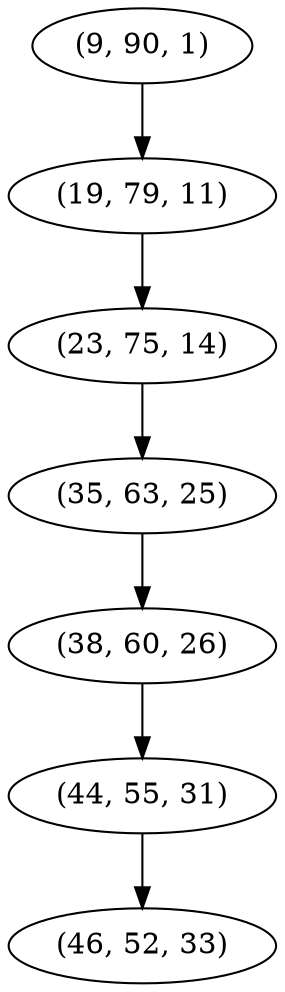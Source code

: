 digraph tree {
    "(9, 90, 1)";
    "(19, 79, 11)";
    "(23, 75, 14)";
    "(35, 63, 25)";
    "(38, 60, 26)";
    "(44, 55, 31)";
    "(46, 52, 33)";
    "(9, 90, 1)" -> "(19, 79, 11)";
    "(19, 79, 11)" -> "(23, 75, 14)";
    "(23, 75, 14)" -> "(35, 63, 25)";
    "(35, 63, 25)" -> "(38, 60, 26)";
    "(38, 60, 26)" -> "(44, 55, 31)";
    "(44, 55, 31)" -> "(46, 52, 33)";
}
